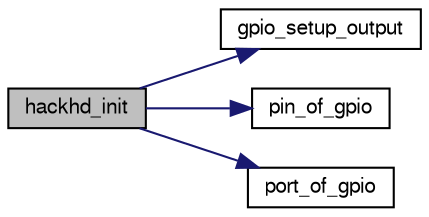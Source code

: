 digraph "hackhd_init"
{
  edge [fontname="FreeSans",fontsize="10",labelfontname="FreeSans",labelfontsize="10"];
  node [fontname="FreeSans",fontsize="10",shape=record];
  rankdir="LR";
  Node1 [label="hackhd_init",height=0.2,width=0.4,color="black", fillcolor="grey75", style="filled", fontcolor="black"];
  Node1 -> Node2 [color="midnightblue",fontsize="10",style="solid",fontname="FreeSans"];
  Node2 [label="gpio_setup_output",height=0.2,width=0.4,color="black", fillcolor="white", style="filled",URL="$chibios_2mcu__periph_2gpio__arch_8c.html#a614c4a447f1e43381d92c682ac3b953f",tooltip="Setup one or more pins of the given GPIO port as outputs. "];
  Node1 -> Node3 [color="midnightblue",fontsize="10",style="solid",fontname="FreeSans"];
  Node3 [label="pin_of_gpio",height=0.2,width=0.4,color="black", fillcolor="white", style="filled",URL="$hackhd_8c.html#a95a59ffc199c6da328887175ce0bca24"];
  Node1 -> Node4 [color="midnightblue",fontsize="10",style="solid",fontname="FreeSans"];
  Node4 [label="port_of_gpio",height=0.2,width=0.4,color="black", fillcolor="white", style="filled",URL="$hackhd_8c.html#a6101742bc09e02c2ccf6414fae3f70f1"];
}
